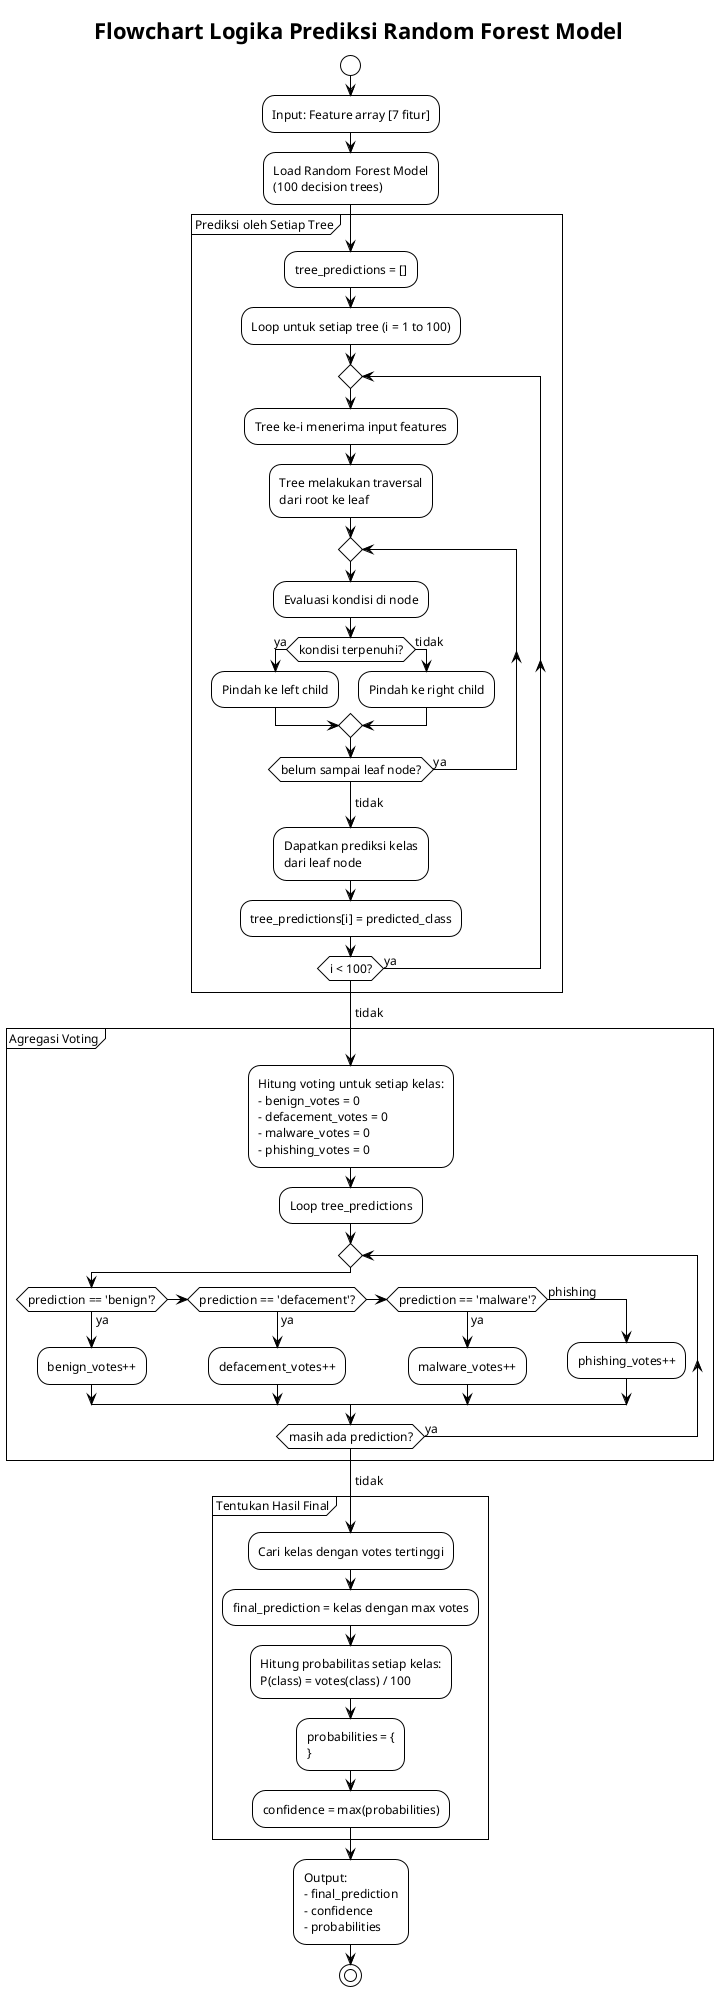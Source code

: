 @startuml
!theme plain
skinparam defaultFontName Times New Roman
skinparam defaultFontSize 12

title Flowchart Logika Prediksi Random Forest Model

start

:Input: Feature array [7 fitur];

:Load Random Forest Model
(100 decision trees);

partition "Prediksi oleh Setiap Tree" {
  :tree_predictions = [];
  
  :Loop untuk setiap tree (i = 1 to 100);
  
  repeat
    :Tree ke-i menerima input features;
    
    :Tree melakukan traversal
    dari root ke leaf;
    
    repeat
      :Evaluasi kondisi di node;
      
      if (kondisi terpenuhi?) then (ya)
        :Pindah ke left child;
      else (tidak)
        :Pindah ke right child;
      endif
      
    repeat while (belum sampai leaf node?) is (ya)
    ->tidak;
    
    :Dapatkan prediksi kelas
    dari leaf node;
    
    :tree_predictions[i] = predicted_class;
    
  repeat while (i < 100?) is (ya)
  ->tidak;
}

partition "Agregasi Voting" {
  :Hitung voting untuk setiap kelas:
  - benign_votes = 0
  - defacement_votes = 0
  - malware_votes = 0
  - phishing_votes = 0;
  
  :Loop tree_predictions;
  
  repeat
    if (prediction == 'benign'?) then (ya)
      :benign_votes++;
    elseif (prediction == 'defacement'?) then (ya)
      :defacement_votes++;
    elseif (prediction == 'malware'?) then (ya)
      :malware_votes++;
    else (phishing)
      :phishing_votes++;
    endif
  repeat while (masih ada prediction?) is (ya)
  ->tidak;
}

partition "Tentukan Hasil Final" {
  :Cari kelas dengan votes tertinggi;
  
  :final_prediction = kelas dengan max votes;
  
  :Hitung probabilitas setiap kelas:
  P(class) = votes(class) / 100;
  
  :probabilities = {
    'benign': benign_votes/100,
    'defacement': defacement_votes/100,
    'malware': malware_votes/100,
    'phishing': phishing_votes/100
  };
  
  :confidence = max(probabilities);
}

:Output:
- final_prediction
- confidence
- probabilities;

stop

@enduml
